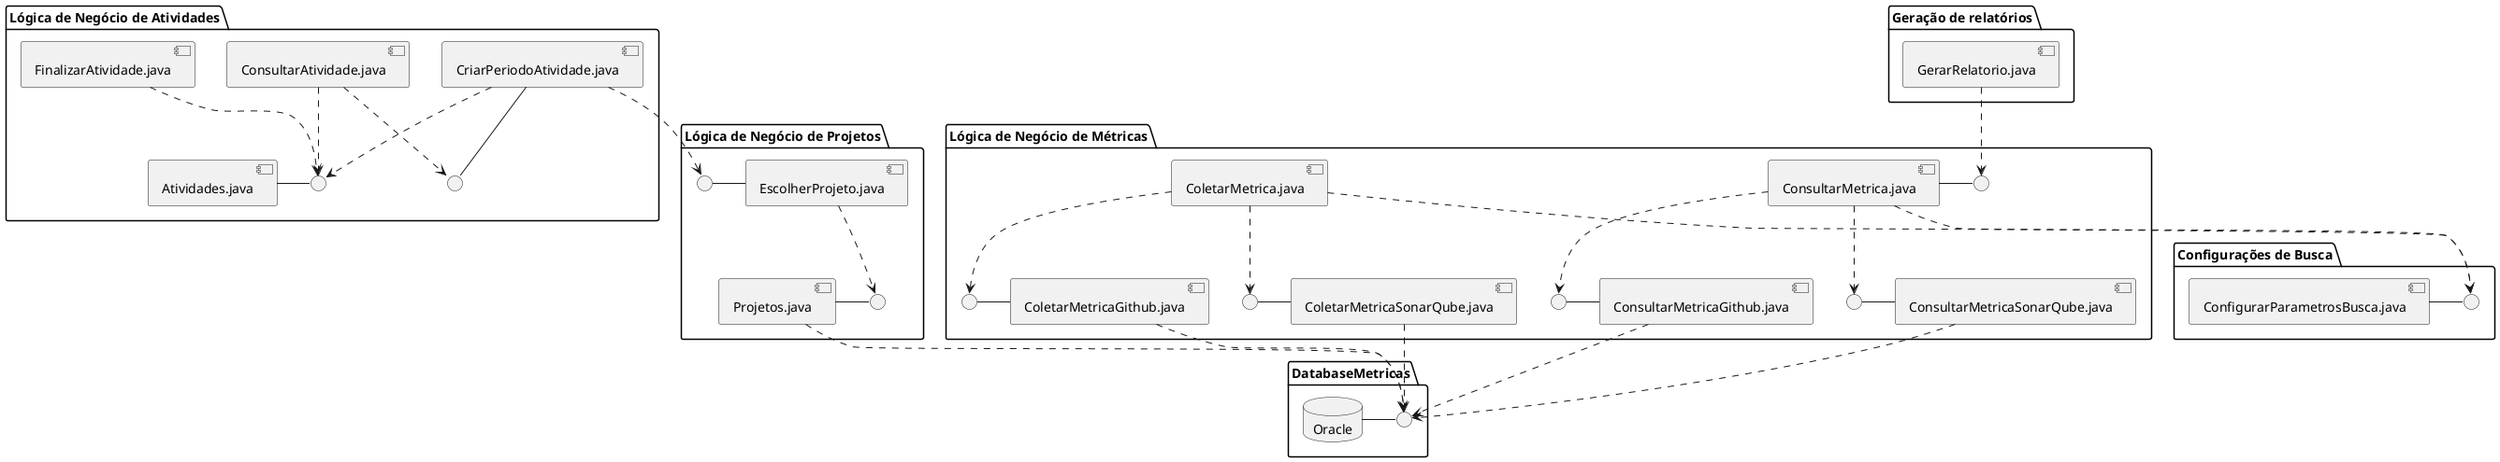 @startuml

' skinparam linetype ortho


package "Lógica de Negócio de Métricas" {
    component ColetarMetrica.java as coletar_metrica
    component ConsultarMetrica.java as consultar_metrica
    component ConsultarMetricaGithub.java as consultar_metrica_github
    component ConsultarMetricaSonarQube.java as consultar_metrica_sonarqube
    component ColetarMetricaGithub.java as coletar_metrica_github
    component ColetarMetricaSonarQube.java as coletar_metrica_sonarqube
    
    interface IconsultarMetricaGitHub as " "
    interface IconsultarMetricaSonarqube as " "
    interface IcoletarMetricaGitHub as " "
    interface IcoletarMetricaSonarqube as " "
    interface IconsultarMetricas as " "


    IconsultarMetricaGitHub - consultar_metrica_github
    IconsultarMetricaSonarqube - consultar_metrica_sonarqube
    IcoletarMetricaGitHub - coletar_metrica_github
    IcoletarMetricaSonarqube - coletar_metrica_sonarqube

    consultar_metrica - IconsultarMetricas

    consultar_metrica ..> IconsultarMetricaGitHub
    consultar_metrica ..> IconsultarMetricaSonarqube

    coletar_metrica ..> IcoletarMetricaGitHub
    coletar_metrica ..> IcoletarMetricaSonarqube




}

package "Lógica de Negócio de Atividades" {
    component ConsultarAtividade.java as consultar_atividade
    component CriarPeriodoAtividade.java as criar_atividade
    component FinalizarAtividade.java as finalizar_atividade
    component Atividades.java as atividades

    interface Iatividades as " "
    interface IcriarAtividades as " "


    atividades - Iatividades
    criar_atividade - IcriarAtividades

    finalizar_atividade ..> Iatividades
    consultar_atividade ..> Iatividades
    criar_atividade ..> Iatividades

}

package "DatabaseMetricas"{
    database Oracle

    interface Ioracle as " "

    Oracle - Ioracle


}

package "Geração de relatórios" {
    component GerarRelatorio.java as gerar_relatorio

}

package "Configurações de Busca" {
    component ConfigurarParametrosBusca.java as configurar_parametros
    interface IconfigurarParametros as " "
    configurar_parametros - IconfigurarParametros

}

package "Lógica de Negócio de Projetos" {
    component Projetos.java as projetos
    component EscolherProjeto.java as escolher_projeto
    
    interface IescolherProjeto as " "
    interface Iprojetos as " "

    projetos - Iprojetos
    IescolherProjeto - escolher_projeto

    escolher_projeto ..> Iprojetos

    
}


    consultar_metrica_github ..> Ioracle
    consultar_metrica_sonarqube ..> Ioracle
    coletar_metrica_sonarqube ..> Ioracle
    coletar_metrica_github ..> Ioracle

consultar_metrica ..> IconfigurarParametros
coletar_metrica ..> IconfigurarParametros
gerar_relatorio ..> IconsultarMetricas
consultar_atividade ..> IcriarAtividades
criar_atividade ..> IescolherProjeto
projetos ..> Ioracle

@enduml
